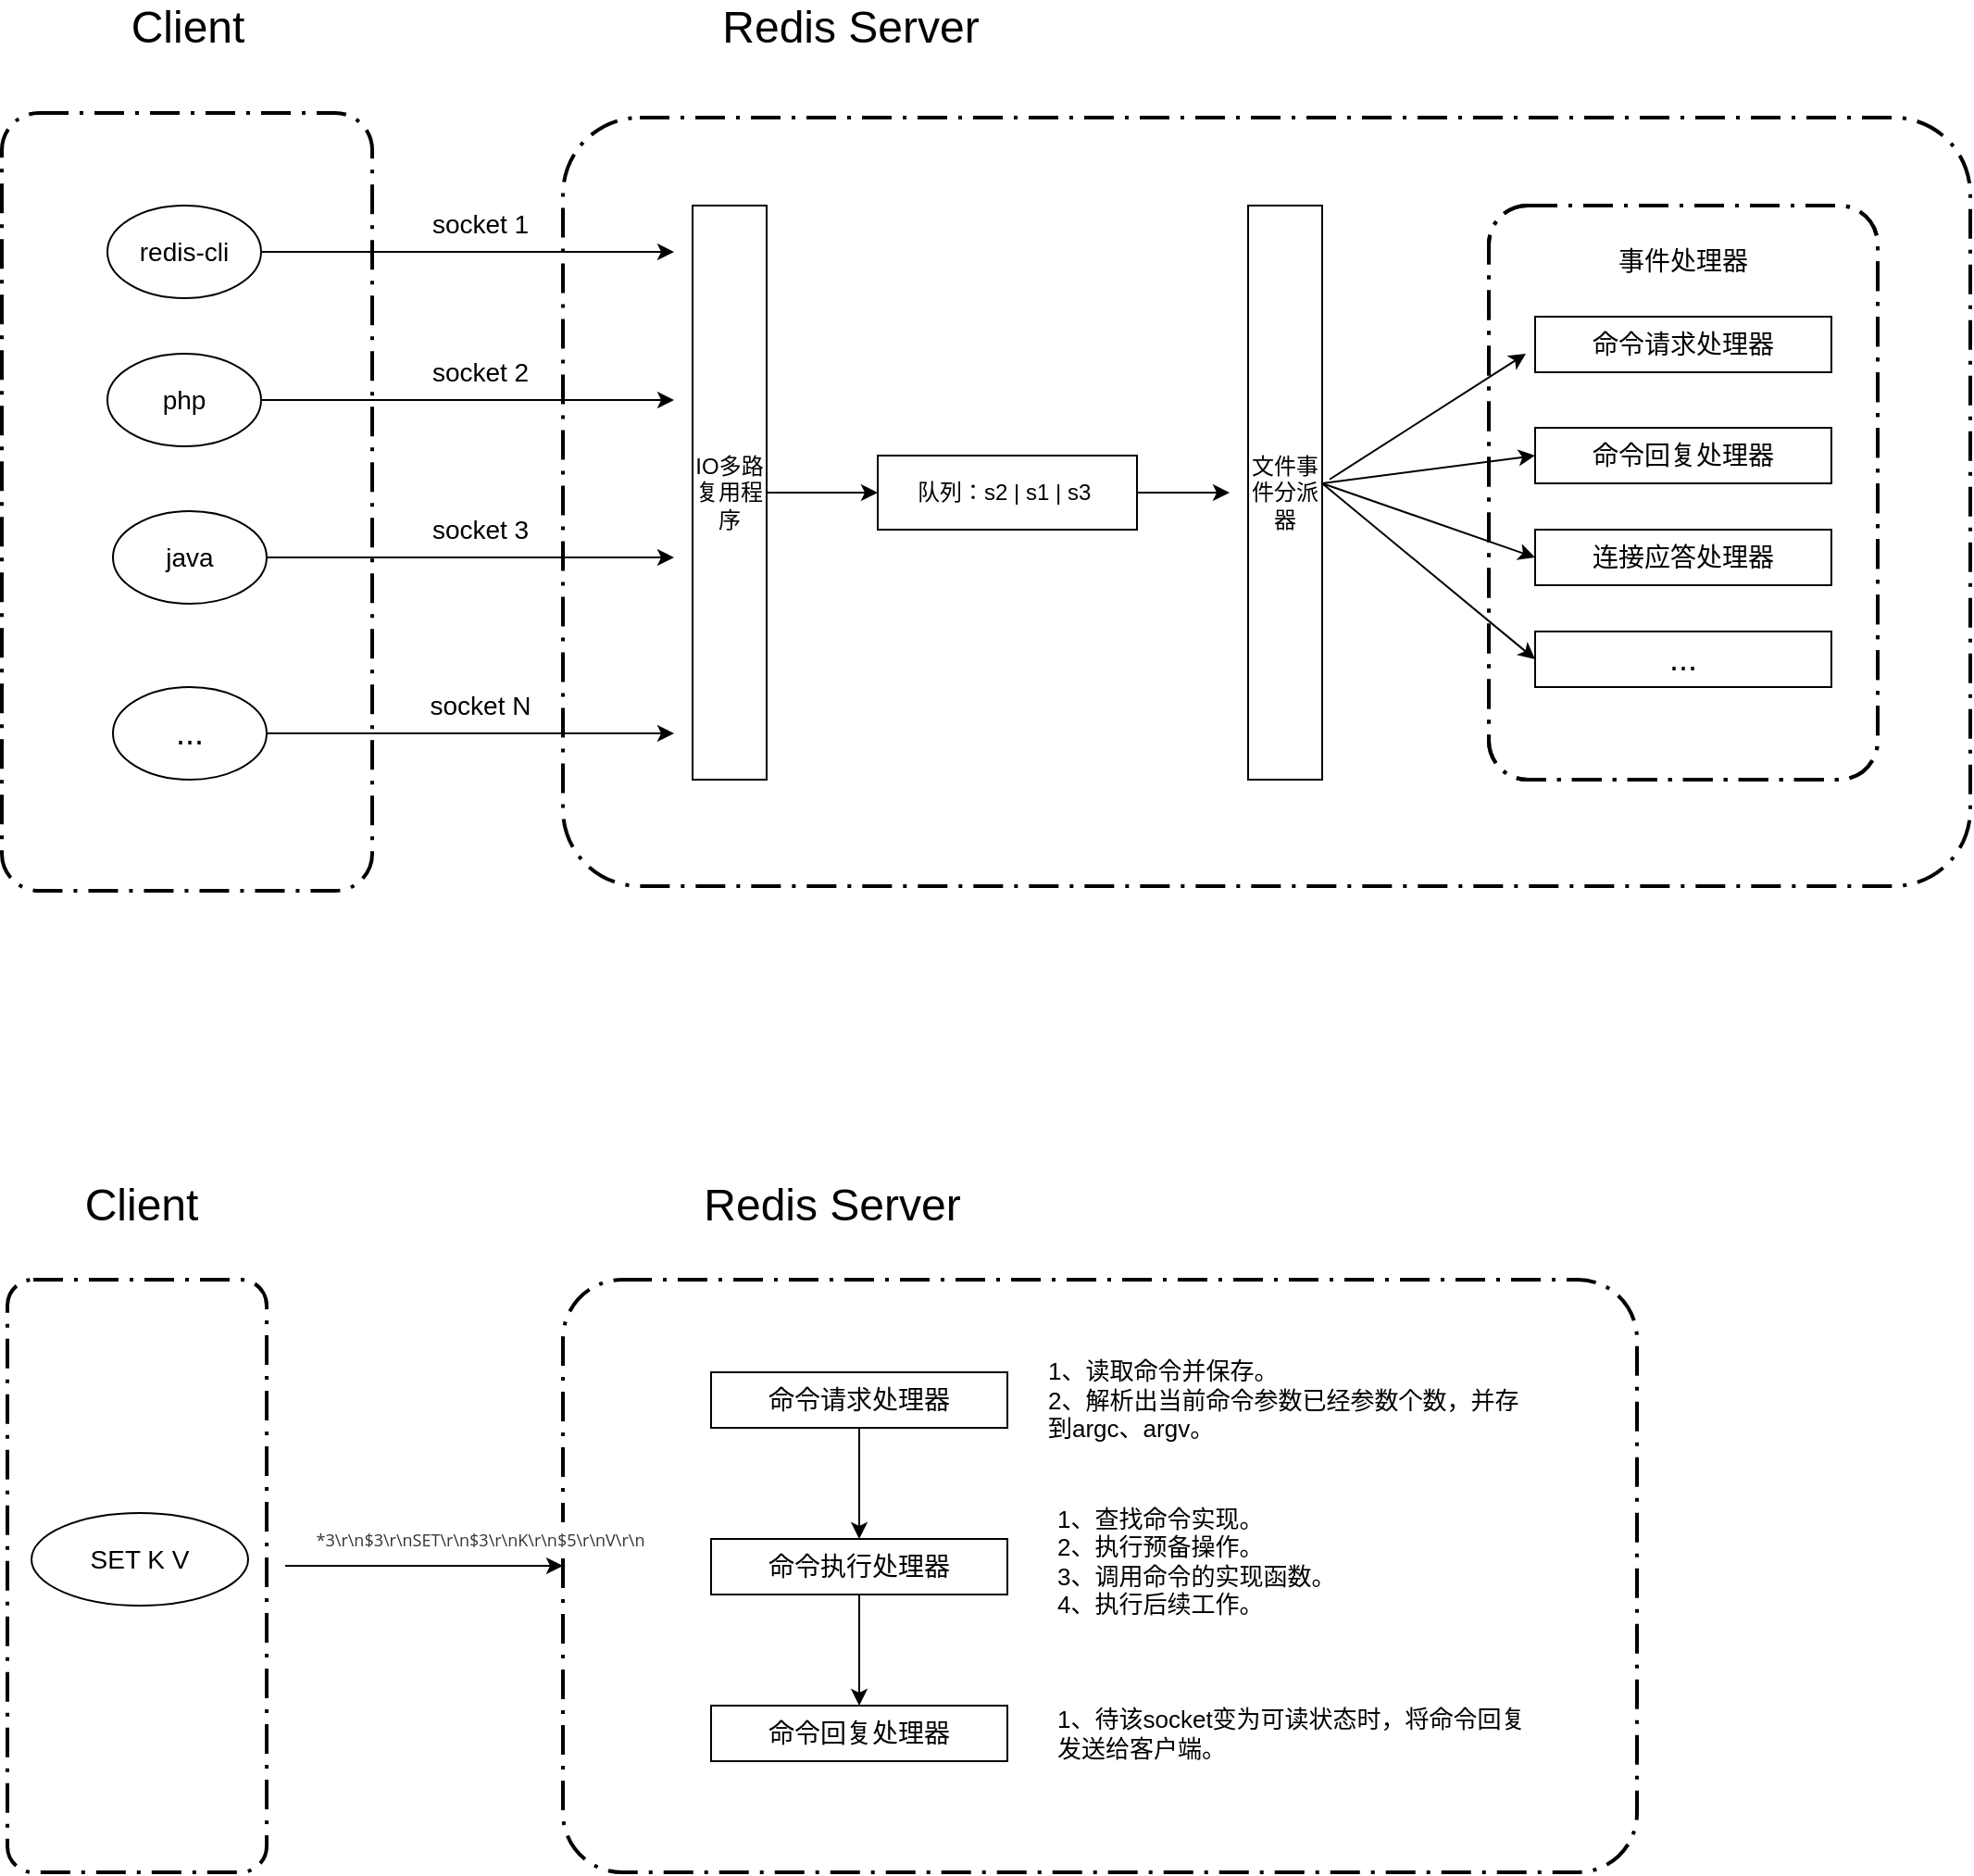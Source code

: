 <mxfile version="13.3.7" type="github"><diagram id="dTGTb1UJ_9uyJ614K3h7" name="Page-1"><mxGraphModel dx="1422" dy="794" grid="1" gridSize="10" guides="1" tooltips="1" connect="1" arrows="1" fold="1" page="1" pageScale="1" pageWidth="827" pageHeight="1169" background="none" math="0" shadow="0"><root><mxCell id="0"/><mxCell id="1" parent="0"/><mxCell id="PyMRJBei4XOQp4JH5Gc5-27" value="" style="rounded=1;arcSize=10;dashed=1;strokeColor=#000000;fillColor=none;gradientColor=none;dashPattern=8 3 1 3;strokeWidth=2;" parent="1" vertex="1"><mxGeometry x="137" y="150" width="200" height="420" as="geometry"/></mxCell><mxCell id="PyMRJBei4XOQp4JH5Gc5-28" value="&lt;font style=&quot;font-size: 24px&quot;&gt;Client&lt;/font&gt;" style="text;html=1;align=center;verticalAlign=middle;resizable=0;points=[];autosize=1;" parent="1" vertex="1"><mxGeometry x="197" y="94" width="80" height="20" as="geometry"/></mxCell><mxCell id="PyMRJBei4XOQp4JH5Gc5-30" value="&lt;font style=&quot;font-size: 24px&quot;&gt;Redis Server&lt;/font&gt;" style="text;html=1;align=center;verticalAlign=middle;resizable=0;points=[];autosize=1;" parent="1" vertex="1"><mxGeometry x="520" y="94" width="150" height="20" as="geometry"/></mxCell><mxCell id="PyMRJBei4XOQp4JH5Gc5-31" value="" style="rounded=1;arcSize=10;dashed=1;strokeColor=#000000;fillColor=none;gradientColor=none;dashPattern=8 3 1 3;strokeWidth=2;" parent="1" vertex="1"><mxGeometry x="440" y="152.5" width="760" height="415" as="geometry"/></mxCell><mxCell id="PyMRJBei4XOQp4JH5Gc5-45" value="" style="edgeStyle=orthogonalEdgeStyle;rounded=0;orthogonalLoop=1;jettySize=auto;html=1;" parent="1" source="PyMRJBei4XOQp4JH5Gc5-38" edge="1"><mxGeometry relative="1" as="geometry"><mxPoint x="500" y="225" as="targetPoint"/></mxGeometry></mxCell><mxCell id="PyMRJBei4XOQp4JH5Gc5-38" value="&lt;font style=&quot;font-size: 14px&quot;&gt;redis-cli&lt;/font&gt;" style="ellipse;whiteSpace=wrap;html=1;" parent="1" vertex="1"><mxGeometry x="194" y="200" width="83" height="50" as="geometry"/></mxCell><mxCell id="PyMRJBei4XOQp4JH5Gc5-47" value="" style="edgeStyle=orthogonalEdgeStyle;rounded=0;orthogonalLoop=1;jettySize=auto;html=1;" parent="1" source="PyMRJBei4XOQp4JH5Gc5-39" edge="1"><mxGeometry relative="1" as="geometry"><mxPoint x="500" y="305" as="targetPoint"/></mxGeometry></mxCell><mxCell id="PyMRJBei4XOQp4JH5Gc5-39" value="&lt;font style=&quot;font-size: 14px&quot;&gt;php&lt;/font&gt;" style="ellipse;whiteSpace=wrap;html=1;" parent="1" vertex="1"><mxGeometry x="194" y="280" width="83" height="50" as="geometry"/></mxCell><mxCell id="PyMRJBei4XOQp4JH5Gc5-49" value="" style="edgeStyle=orthogonalEdgeStyle;rounded=0;orthogonalLoop=1;jettySize=auto;html=1;" parent="1" source="PyMRJBei4XOQp4JH5Gc5-40" edge="1"><mxGeometry relative="1" as="geometry"><mxPoint x="500" y="390" as="targetPoint"/></mxGeometry></mxCell><mxCell id="PyMRJBei4XOQp4JH5Gc5-40" value="&lt;font style=&quot;font-size: 14px&quot;&gt;java&lt;/font&gt;" style="ellipse;whiteSpace=wrap;html=1;" parent="1" vertex="1"><mxGeometry x="197" y="365" width="83" height="50" as="geometry"/></mxCell><mxCell id="PyMRJBei4XOQp4JH5Gc5-51" value="" style="edgeStyle=orthogonalEdgeStyle;rounded=0;orthogonalLoop=1;jettySize=auto;html=1;" parent="1" source="PyMRJBei4XOQp4JH5Gc5-41" edge="1"><mxGeometry relative="1" as="geometry"><mxPoint x="500" y="485" as="targetPoint"/></mxGeometry></mxCell><mxCell id="PyMRJBei4XOQp4JH5Gc5-41" value="&lt;font style=&quot;font-size: 18px&quot;&gt;...&lt;/font&gt;" style="ellipse;whiteSpace=wrap;html=1;" parent="1" vertex="1"><mxGeometry x="197" y="460" width="83" height="50" as="geometry"/></mxCell><mxCell id="PyMRJBei4XOQp4JH5Gc5-52" value="&lt;font style=&quot;font-size: 14px&quot;&gt;socket 1&lt;/font&gt;" style="text;html=1;align=center;verticalAlign=middle;resizable=0;points=[];autosize=1;" parent="1" vertex="1"><mxGeometry x="360" y="200" width="70" height="20" as="geometry"/></mxCell><mxCell id="PyMRJBei4XOQp4JH5Gc5-53" value="&lt;font style=&quot;font-size: 14px&quot;&gt;socket 2&lt;/font&gt;" style="text;html=1;align=center;verticalAlign=middle;resizable=0;points=[];autosize=1;" parent="1" vertex="1"><mxGeometry x="360" y="280" width="70" height="20" as="geometry"/></mxCell><mxCell id="PyMRJBei4XOQp4JH5Gc5-54" value="&lt;font style=&quot;font-size: 14px&quot;&gt;socket 3&lt;/font&gt;" style="text;html=1;align=center;verticalAlign=middle;resizable=0;points=[];autosize=1;" parent="1" vertex="1"><mxGeometry x="360" y="365" width="70" height="20" as="geometry"/></mxCell><mxCell id="PyMRJBei4XOQp4JH5Gc5-55" value="&lt;font style=&quot;font-size: 14px&quot;&gt;socket N&lt;/font&gt;" style="text;html=1;align=center;verticalAlign=middle;resizable=0;points=[];autosize=1;" parent="1" vertex="1"><mxGeometry x="360" y="460" width="70" height="20" as="geometry"/></mxCell><mxCell id="PyMRJBei4XOQp4JH5Gc5-58" value="" style="edgeStyle=orthogonalEdgeStyle;rounded=0;orthogonalLoop=1;jettySize=auto;html=1;" parent="1" source="PyMRJBei4XOQp4JH5Gc5-56" edge="1"><mxGeometry relative="1" as="geometry"><mxPoint x="610" y="355" as="targetPoint"/></mxGeometry></mxCell><mxCell id="PyMRJBei4XOQp4JH5Gc5-56" value="IO多路复用程序" style="rounded=0;horizontal=1;html=1;whiteSpace=wrap;" parent="1" vertex="1"><mxGeometry x="510" y="200" width="40" height="310" as="geometry"/></mxCell><mxCell id="PyMRJBei4XOQp4JH5Gc5-63" value="" style="edgeStyle=orthogonalEdgeStyle;rounded=0;orthogonalLoop=1;jettySize=auto;html=1;" parent="1" source="PyMRJBei4XOQp4JH5Gc5-59" edge="1"><mxGeometry relative="1" as="geometry"><mxPoint x="800" y="355" as="targetPoint"/></mxGeometry></mxCell><mxCell id="PyMRJBei4XOQp4JH5Gc5-59" value="队列：s2 | s1 | s3&amp;nbsp;" style="rounded=0;whiteSpace=wrap;html=1;" parent="1" vertex="1"><mxGeometry x="610" y="335" width="140" height="40" as="geometry"/></mxCell><mxCell id="PyMRJBei4XOQp4JH5Gc5-65" value="文件事件分派器" style="rounded=0;whiteSpace=wrap;html=1;" parent="1" vertex="1"><mxGeometry x="810" y="200" width="40" height="310" as="geometry"/></mxCell><mxCell id="nEAmrfXbHH0go-EIUozT-1" value="" style="rounded=1;arcSize=10;dashed=1;strokeColor=#000000;fillColor=none;gradientColor=none;dashPattern=8 3 1 3;strokeWidth=2;" parent="1" vertex="1"><mxGeometry x="940" y="200" width="210" height="310" as="geometry"/></mxCell><mxCell id="nEAmrfXbHH0go-EIUozT-2" value="&lt;font style=&quot;font-size: 14px&quot;&gt;命令请求处理器&lt;/font&gt;" style="rounded=0;whiteSpace=wrap;html=1;" parent="1" vertex="1"><mxGeometry x="965" y="260" width="160" height="30" as="geometry"/></mxCell><mxCell id="nEAmrfXbHH0go-EIUozT-5" value="&lt;font style=&quot;font-size: 14px&quot;&gt;命令回复处理器&lt;/font&gt;" style="rounded=0;whiteSpace=wrap;html=1;" parent="1" vertex="1"><mxGeometry x="965" y="320" width="160" height="30" as="geometry"/></mxCell><mxCell id="nEAmrfXbHH0go-EIUozT-6" value="&lt;font style=&quot;font-size: 14px&quot;&gt;连接应答处理器&lt;/font&gt;" style="rounded=0;whiteSpace=wrap;html=1;" parent="1" vertex="1"><mxGeometry x="965" y="375" width="160" height="30" as="geometry"/></mxCell><mxCell id="nEAmrfXbHH0go-EIUozT-7" value="&lt;font style=&quot;font-size: 18px&quot;&gt;...&lt;/font&gt;" style="rounded=0;whiteSpace=wrap;html=1;" parent="1" vertex="1"><mxGeometry x="965" y="430" width="160" height="30" as="geometry"/></mxCell><mxCell id="nEAmrfXbHH0go-EIUozT-9" value="&lt;font style=&quot;font-size: 14px&quot;&gt;事件处理器&lt;/font&gt;" style="text;html=1;strokeColor=none;fillColor=none;align=center;verticalAlign=middle;whiteSpace=wrap;rounded=0;" parent="1" vertex="1"><mxGeometry x="1000" y="220" width="90" height="20" as="geometry"/></mxCell><mxCell id="yD3BZ-o87OqsQ87bjt6i-4" value="" style="endArrow=classic;html=1;exitX=1.1;exitY=0.477;exitDx=0;exitDy=0;exitPerimeter=0;" parent="1" source="PyMRJBei4XOQp4JH5Gc5-65" edge="1"><mxGeometry width="50" height="50" relative="1" as="geometry"><mxPoint x="870" y="340" as="sourcePoint"/><mxPoint x="960" y="280" as="targetPoint"/></mxGeometry></mxCell><mxCell id="yD3BZ-o87OqsQ87bjt6i-5" value="" style="endArrow=classic;html=1;entryX=0;entryY=0.5;entryDx=0;entryDy=0;" parent="1" target="nEAmrfXbHH0go-EIUozT-5" edge="1"><mxGeometry width="50" height="50" relative="1" as="geometry"><mxPoint x="850" y="350" as="sourcePoint"/><mxPoint x="900" y="300" as="targetPoint"/></mxGeometry></mxCell><mxCell id="yD3BZ-o87OqsQ87bjt6i-6" value="" style="endArrow=classic;html=1;entryX=0;entryY=0.5;entryDx=0;entryDy=0;" parent="1" target="nEAmrfXbHH0go-EIUozT-6" edge="1"><mxGeometry width="50" height="50" relative="1" as="geometry"><mxPoint x="850" y="350" as="sourcePoint"/><mxPoint x="900" y="300" as="targetPoint"/></mxGeometry></mxCell><mxCell id="yD3BZ-o87OqsQ87bjt6i-7" value="" style="endArrow=classic;html=1;entryX=0;entryY=0.5;entryDx=0;entryDy=0;" parent="1" target="nEAmrfXbHH0go-EIUozT-7" edge="1"><mxGeometry width="50" height="50" relative="1" as="geometry"><mxPoint x="850" y="350" as="sourcePoint"/><mxPoint x="900" y="300" as="targetPoint"/></mxGeometry></mxCell><mxCell id="yD3BZ-o87OqsQ87bjt6i-8" value="文件事件分派器" style="rounded=0;whiteSpace=wrap;html=1;" parent="1" vertex="1"><mxGeometry x="810" y="200" width="40" height="310" as="geometry"/></mxCell><mxCell id="yD3BZ-o87OqsQ87bjt6i-9" value="" style="rounded=1;arcSize=10;dashed=1;strokeColor=#000000;fillColor=none;gradientColor=none;dashPattern=8 3 1 3;strokeWidth=2;" parent="1" vertex="1"><mxGeometry x="940" y="200" width="210" height="310" as="geometry"/></mxCell><mxCell id="yD3BZ-o87OqsQ87bjt6i-10" value="&lt;font style=&quot;font-size: 14px&quot;&gt;命令请求处理器&lt;/font&gt;" style="rounded=0;whiteSpace=wrap;html=1;" parent="1" vertex="1"><mxGeometry x="965" y="260" width="160" height="30" as="geometry"/></mxCell><mxCell id="yD3BZ-o87OqsQ87bjt6i-11" value="&lt;font style=&quot;font-size: 14px&quot;&gt;命令回复处理器&lt;/font&gt;" style="rounded=0;whiteSpace=wrap;html=1;" parent="1" vertex="1"><mxGeometry x="965" y="320" width="160" height="30" as="geometry"/></mxCell><mxCell id="yD3BZ-o87OqsQ87bjt6i-12" value="" style="rounded=1;arcSize=10;dashed=1;strokeColor=#000000;fillColor=none;gradientColor=none;dashPattern=8 3 1 3;strokeWidth=2;" parent="1" vertex="1"><mxGeometry x="140" y="780" width="140" height="320" as="geometry"/></mxCell><mxCell id="yD3BZ-o87OqsQ87bjt6i-13" value="&lt;font style=&quot;font-size: 24px&quot;&gt;Client&lt;/font&gt;" style="text;html=1;align=center;verticalAlign=middle;resizable=0;points=[];autosize=1;" parent="1" vertex="1"><mxGeometry x="171.5" y="730" width="80" height="20" as="geometry"/></mxCell><mxCell id="yD3BZ-o87OqsQ87bjt6i-14" value="&lt;font style=&quot;font-size: 24px&quot;&gt;Redis Server&lt;/font&gt;" style="text;html=1;align=center;verticalAlign=middle;resizable=0;points=[];autosize=1;" parent="1" vertex="1"><mxGeometry x="510" y="730" width="150" height="20" as="geometry"/></mxCell><mxCell id="yD3BZ-o87OqsQ87bjt6i-15" value="" style="rounded=1;arcSize=10;dashed=1;strokeColor=#000000;fillColor=none;gradientColor=none;dashPattern=8 3 1 3;strokeWidth=2;" parent="1" vertex="1"><mxGeometry x="440" y="780" width="580" height="320" as="geometry"/></mxCell><mxCell id="yD3BZ-o87OqsQ87bjt6i-16" value="" style="edgeStyle=orthogonalEdgeStyle;rounded=0;orthogonalLoop=1;jettySize=auto;html=1;" parent="1" edge="1"><mxGeometry relative="1" as="geometry"><mxPoint x="440" y="934.5" as="targetPoint"/><mxPoint x="290" y="934.5" as="sourcePoint"/></mxGeometry></mxCell><mxCell id="yD3BZ-o87OqsQ87bjt6i-17" value="&lt;font style=&quot;font-size: 14px&quot;&gt;SET K V&lt;/font&gt;" style="ellipse;whiteSpace=wrap;html=1;" parent="1" vertex="1"><mxGeometry x="153" y="906" width="117" height="50" as="geometry"/></mxCell><mxCell id="yD3BZ-o87OqsQ87bjt6i-24" value="&lt;span style=&quot;color: rgb(51 , 51 , 51) ; font-family: &amp;#34;open sans&amp;#34; , &amp;#34;clear sans&amp;#34; , &amp;#34;helvetica neue&amp;#34; , &amp;#34;helvetica&amp;#34; , &amp;#34;arial&amp;#34; , sans-serif ; text-align: left ; background-color: rgb(255 , 255 , 255)&quot;&gt;&lt;font style=&quot;font-size: 9px&quot;&gt;*3\r\n$3\r\nSET\r\n$3\r\nK\r\n$5\r\nV\r\n&lt;/font&gt;&lt;/span&gt;" style="text;html=1;align=center;verticalAlign=middle;resizable=0;points=[];autosize=1;" parent="1" vertex="1"><mxGeometry x="270" y="910" width="250" height="20" as="geometry"/></mxCell><mxCell id="yD3BZ-o87OqsQ87bjt6i-58" value="" style="edgeStyle=orthogonalEdgeStyle;rounded=0;orthogonalLoop=1;jettySize=auto;html=1;" parent="1" source="yD3BZ-o87OqsQ87bjt6i-45" target="yD3BZ-o87OqsQ87bjt6i-46" edge="1"><mxGeometry relative="1" as="geometry"/></mxCell><mxCell id="yD3BZ-o87OqsQ87bjt6i-45" value="&lt;font style=&quot;font-size: 14px&quot;&gt;命令请求处理器&lt;/font&gt;" style="rounded=0;whiteSpace=wrap;html=1;" parent="1" vertex="1"><mxGeometry x="520" y="830" width="160" height="30" as="geometry"/></mxCell><mxCell id="yD3BZ-o87OqsQ87bjt6i-60" value="" style="edgeStyle=orthogonalEdgeStyle;rounded=0;orthogonalLoop=1;jettySize=auto;html=1;" parent="1" source="yD3BZ-o87OqsQ87bjt6i-46" target="yD3BZ-o87OqsQ87bjt6i-59" edge="1"><mxGeometry relative="1" as="geometry"/></mxCell><mxCell id="yD3BZ-o87OqsQ87bjt6i-46" value="&lt;font style=&quot;font-size: 14px&quot;&gt;命令执行处理器&lt;/font&gt;" style="rounded=0;whiteSpace=wrap;html=1;" parent="1" vertex="1"><mxGeometry x="520" y="920" width="160" height="30" as="geometry"/></mxCell><mxCell id="yD3BZ-o87OqsQ87bjt6i-59" value="&lt;font style=&quot;font-size: 14px&quot;&gt;命令回复处理器&lt;/font&gt;" style="rounded=0;whiteSpace=wrap;html=1;" parent="1" vertex="1"><mxGeometry x="520" y="1010" width="160" height="30" as="geometry"/></mxCell><mxCell id="yD3BZ-o87OqsQ87bjt6i-66" value="1、读取命令并保存。&lt;br&gt;2、解析出当前命令参数已经参数个数，并存到argc、argv。&lt;span style=&quot;font-size: 13px ; color: rgb(62 , 67 , 73) ; background-color: rgb(255 , 255 , 255) ; font-family: sans-serif&quot;&gt;&lt;br style=&quot;font-size: 13px&quot;&gt;&lt;/span&gt;" style="text;html=1;strokeColor=none;fillColor=none;align=left;verticalAlign=middle;whiteSpace=wrap;rounded=0;fontSize=13;" parent="1" vertex="1"><mxGeometry x="700" y="835" width="260" height="20" as="geometry"/></mxCell><mxCell id="yD3BZ-o87OqsQ87bjt6i-69" value="&lt;div&gt;1、查找命令实现。&lt;/div&gt;&lt;div&gt;2、执行预备操作。&lt;/div&gt;&lt;div&gt;3、调用命令的实现函数。&lt;/div&gt;&lt;div&gt;4、执行后续工作。&lt;/div&gt;&lt;div style=&quot;font-size: 13px&quot;&gt;&lt;br style=&quot;font-size: 13px&quot;&gt;&lt;/div&gt;" style="text;html=1;strokeColor=none;fillColor=none;align=left;verticalAlign=middle;whiteSpace=wrap;rounded=0;labelBackgroundColor=#ffffff;fontSize=13;" parent="1" vertex="1"><mxGeometry x="705" y="906" width="195" height="67.75" as="geometry"/></mxCell><mxCell id="yD3BZ-o87OqsQ87bjt6i-70" value="1、待该socket变为可读状态时，将命令回复发送给客户端。" style="text;html=1;strokeColor=none;fillColor=none;align=left;verticalAlign=middle;whiteSpace=wrap;rounded=0;labelBackgroundColor=#ffffff;fontSize=13;" parent="1" vertex="1"><mxGeometry x="705" y="1015" width="265" height="20" as="geometry"/></mxCell></root></mxGraphModel></diagram></mxfile>